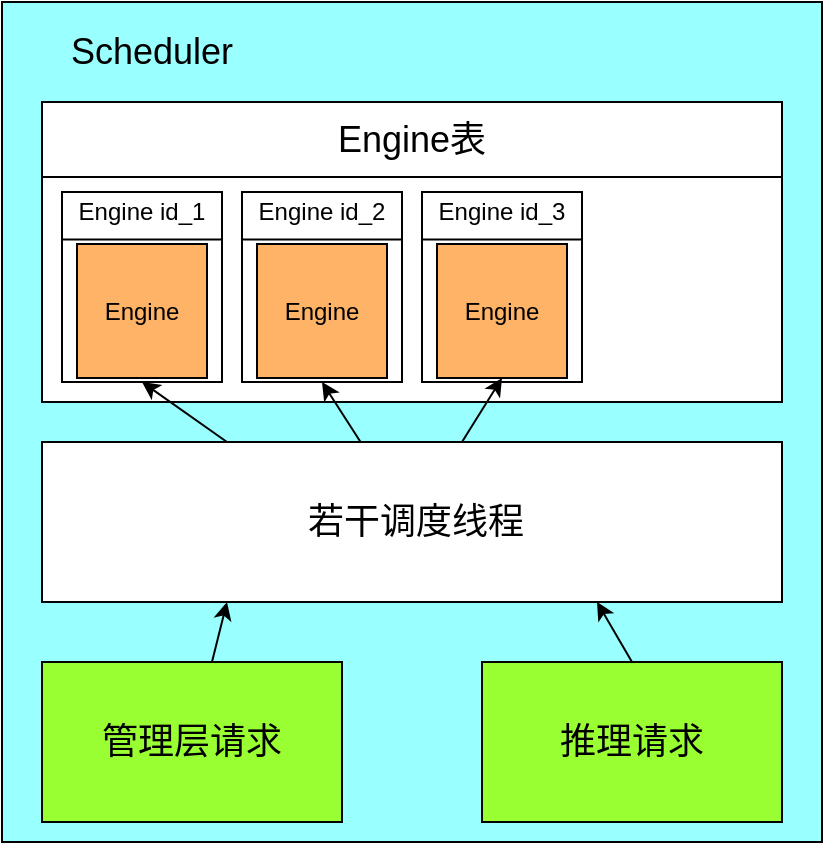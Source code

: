 <mxfile>
    <diagram id="Hl4K_fB9c2M6dLFuuFW1" name="Page-1">
        <mxGraphModel dx="1183" dy="760" grid="1" gridSize="10" guides="1" tooltips="1" connect="1" arrows="1" fold="1" page="1" pageScale="1" pageWidth="850" pageHeight="1100" math="0" shadow="0">
            <root>
                <mxCell id="0"/>
                <mxCell id="1" parent="0"/>
                <mxCell id="2" value="" style="rounded=0;whiteSpace=wrap;html=1;fillColor=#99FFFF;" parent="1" vertex="1">
                    <mxGeometry x="150" y="100" width="410" height="420" as="geometry"/>
                </mxCell>
                <mxCell id="3" value="&lt;font style=&quot;font-size: 18px;&quot;&gt;Scheduler&lt;/font&gt;" style="text;html=1;align=center;verticalAlign=middle;whiteSpace=wrap;rounded=0;" parent="1" vertex="1">
                    <mxGeometry x="170" y="110" width="110" height="30" as="geometry"/>
                </mxCell>
                <mxCell id="23" value="" style="rounded=0;whiteSpace=wrap;html=1;" parent="1" vertex="1">
                    <mxGeometry x="170" y="150" width="370" height="150" as="geometry"/>
                </mxCell>
                <mxCell id="24" value="" style="endArrow=none;html=1;exitX=0;exitY=0.25;exitDx=0;exitDy=0;entryX=1;entryY=0.25;entryDx=0;entryDy=0;" parent="1" source="23" target="23" edge="1">
                    <mxGeometry width="50" height="50" relative="1" as="geometry">
                        <mxPoint x="540" y="260" as="sourcePoint"/>
                        <mxPoint x="590" y="210" as="targetPoint"/>
                    </mxGeometry>
                </mxCell>
                <mxCell id="26" value="&lt;font style=&quot;font-size: 18px;&quot;&gt;Engine表&lt;/font&gt;" style="text;html=1;align=center;verticalAlign=middle;whiteSpace=wrap;rounded=0;" parent="1" vertex="1">
                    <mxGeometry x="300" y="154" width="110" height="30" as="geometry"/>
                </mxCell>
                <mxCell id="42" value="" style="group" parent="1" vertex="1" connectable="0">
                    <mxGeometry x="180" y="195" width="80" height="95" as="geometry"/>
                </mxCell>
                <mxCell id="33" value="" style="rounded=0;whiteSpace=wrap;html=1;" parent="42" vertex="1">
                    <mxGeometry width="80" height="95" as="geometry"/>
                </mxCell>
                <mxCell id="34" value="" style="endArrow=none;html=1;exitX=0;exitY=0.25;exitDx=0;exitDy=0;entryX=1;entryY=0.25;entryDx=0;entryDy=0;" parent="42" source="33" target="33" edge="1">
                    <mxGeometry width="50" height="50" relative="1" as="geometry">
                        <mxPoint x="200" y="65" as="sourcePoint"/>
                        <mxPoint x="250" y="15" as="targetPoint"/>
                    </mxGeometry>
                </mxCell>
                <mxCell id="35" value="Engine id_1" style="text;html=1;align=center;verticalAlign=middle;whiteSpace=wrap;rounded=0;" parent="42" vertex="1">
                    <mxGeometry x="5" width="70" height="20" as="geometry"/>
                </mxCell>
                <mxCell id="36" value="" style="rounded=0;whiteSpace=wrap;html=1;fillColor=#FFB366;" parent="42" vertex="1">
                    <mxGeometry x="7.5" y="26" width="65" height="67" as="geometry"/>
                </mxCell>
                <mxCell id="37" value="Engine" style="text;html=1;align=center;verticalAlign=middle;whiteSpace=wrap;rounded=0;" parent="42" vertex="1">
                    <mxGeometry x="10" y="44.5" width="60" height="30" as="geometry"/>
                </mxCell>
                <mxCell id="43" value="" style="group" parent="1" vertex="1" connectable="0">
                    <mxGeometry x="270" y="195" width="80" height="95" as="geometry"/>
                </mxCell>
                <mxCell id="44" value="" style="rounded=0;whiteSpace=wrap;html=1;" parent="43" vertex="1">
                    <mxGeometry width="80" height="95" as="geometry"/>
                </mxCell>
                <mxCell id="45" value="" style="endArrow=none;html=1;exitX=0;exitY=0.25;exitDx=0;exitDy=0;entryX=1;entryY=0.25;entryDx=0;entryDy=0;" parent="43" source="44" target="44" edge="1">
                    <mxGeometry width="50" height="50" relative="1" as="geometry">
                        <mxPoint x="200" y="65" as="sourcePoint"/>
                        <mxPoint x="250" y="15" as="targetPoint"/>
                    </mxGeometry>
                </mxCell>
                <mxCell id="46" value="Engine id_2" style="text;html=1;align=center;verticalAlign=middle;whiteSpace=wrap;rounded=0;" parent="43" vertex="1">
                    <mxGeometry x="5" width="70" height="20" as="geometry"/>
                </mxCell>
                <mxCell id="47" value="" style="rounded=0;whiteSpace=wrap;html=1;fillColor=#FFB366;" parent="43" vertex="1">
                    <mxGeometry x="7.5" y="26" width="65" height="67" as="geometry"/>
                </mxCell>
                <mxCell id="48" value="Engine" style="text;html=1;align=center;verticalAlign=middle;whiteSpace=wrap;rounded=0;" parent="43" vertex="1">
                    <mxGeometry x="10" y="44.5" width="60" height="30" as="geometry"/>
                </mxCell>
                <mxCell id="49" value="" style="group" parent="1" vertex="1" connectable="0">
                    <mxGeometry x="360" y="195" width="80" height="95" as="geometry"/>
                </mxCell>
                <mxCell id="50" value="" style="rounded=0;whiteSpace=wrap;html=1;" parent="49" vertex="1">
                    <mxGeometry width="80" height="95" as="geometry"/>
                </mxCell>
                <mxCell id="51" value="" style="endArrow=none;html=1;exitX=0;exitY=0.25;exitDx=0;exitDy=0;entryX=1;entryY=0.25;entryDx=0;entryDy=0;" parent="49" source="50" target="50" edge="1">
                    <mxGeometry width="50" height="50" relative="1" as="geometry">
                        <mxPoint x="200" y="65" as="sourcePoint"/>
                        <mxPoint x="250" y="15" as="targetPoint"/>
                    </mxGeometry>
                </mxCell>
                <mxCell id="52" value="Engine id_3" style="text;html=1;align=center;verticalAlign=middle;whiteSpace=wrap;rounded=0;" parent="49" vertex="1">
                    <mxGeometry x="5" width="70" height="20" as="geometry"/>
                </mxCell>
                <mxCell id="53" value="" style="rounded=0;whiteSpace=wrap;html=1;fillColor=#FFB366;" parent="49" vertex="1">
                    <mxGeometry x="7.5" y="26" width="65" height="67" as="geometry"/>
                </mxCell>
                <mxCell id="54" value="Engine" style="text;html=1;align=center;verticalAlign=middle;whiteSpace=wrap;rounded=0;" parent="49" vertex="1">
                    <mxGeometry x="10" y="44.5" width="60" height="30" as="geometry"/>
                </mxCell>
                <mxCell id="59" style="edgeStyle=none;html=1;exitX=0.25;exitY=0;exitDx=0;exitDy=0;entryX=0.5;entryY=1;entryDx=0;entryDy=0;" parent="1" source="55" target="33" edge="1">
                    <mxGeometry relative="1" as="geometry"/>
                </mxCell>
                <mxCell id="60" style="edgeStyle=none;html=1;entryX=0.5;entryY=1;entryDx=0;entryDy=0;" parent="1" source="55" target="44" edge="1">
                    <mxGeometry relative="1" as="geometry"/>
                </mxCell>
                <mxCell id="61" style="edgeStyle=none;html=1;entryX=0.5;entryY=1;entryDx=0;entryDy=0;" parent="1" source="55" target="53" edge="1">
                    <mxGeometry relative="1" as="geometry"/>
                </mxCell>
                <mxCell id="55" value="" style="rounded=0;whiteSpace=wrap;html=1;" parent="1" vertex="1">
                    <mxGeometry x="170" y="320" width="370" height="80" as="geometry"/>
                </mxCell>
                <mxCell id="56" value="&lt;font style=&quot;font-size: 18px;&quot;&gt;若干调度线程&lt;/font&gt;" style="text;html=1;align=center;verticalAlign=middle;whiteSpace=wrap;rounded=0;" parent="1" vertex="1">
                    <mxGeometry x="302" y="345" width="110" height="30" as="geometry"/>
                </mxCell>
                <mxCell id="65" style="edgeStyle=none;html=1;entryX=0.25;entryY=1;entryDx=0;entryDy=0;" parent="1" source="57" target="55" edge="1">
                    <mxGeometry relative="1" as="geometry"/>
                </mxCell>
                <mxCell id="57" value="" style="rounded=0;whiteSpace=wrap;html=1;fillColor=#99FF33;" parent="1" vertex="1">
                    <mxGeometry x="170" y="430" width="150" height="80" as="geometry"/>
                </mxCell>
                <mxCell id="58" value="&lt;span style=&quot;font-size: 18px;&quot;&gt;管理层请求&lt;/span&gt;" style="text;html=1;align=center;verticalAlign=middle;whiteSpace=wrap;rounded=0;" parent="1" vertex="1">
                    <mxGeometry x="190" y="455" width="110" height="30" as="geometry"/>
                </mxCell>
                <mxCell id="64" style="edgeStyle=none;html=1;entryX=0.75;entryY=1;entryDx=0;entryDy=0;exitX=0.5;exitY=0;exitDx=0;exitDy=0;" parent="1" source="62" target="55" edge="1">
                    <mxGeometry relative="1" as="geometry">
                        <mxPoint x="460" y="420" as="sourcePoint"/>
                    </mxGeometry>
                </mxCell>
                <mxCell id="62" value="" style="rounded=0;whiteSpace=wrap;html=1;fillColor=#99FF33;" parent="1" vertex="1">
                    <mxGeometry x="390" y="430" width="150" height="80" as="geometry"/>
                </mxCell>
                <mxCell id="63" value="&lt;span style=&quot;font-size: 18px;&quot;&gt;推理请求&lt;/span&gt;" style="text;html=1;align=center;verticalAlign=middle;whiteSpace=wrap;rounded=0;" parent="1" vertex="1">
                    <mxGeometry x="410" y="455" width="110" height="30" as="geometry"/>
                </mxCell>
            </root>
        </mxGraphModel>
    </diagram>
</mxfile>
